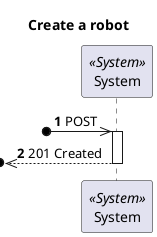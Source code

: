 @startuml Process View - Level 1 - Create a robot
'https://plantuml.com/sequence-diagram

autonumber
skinparam packageStyle rect

title Create a robot

participant "System" as Sys <<System>>

?o->> Sys : POST

activate Sys

?o<<--Sys : 201 Created

deactivate Sys

@enduml
